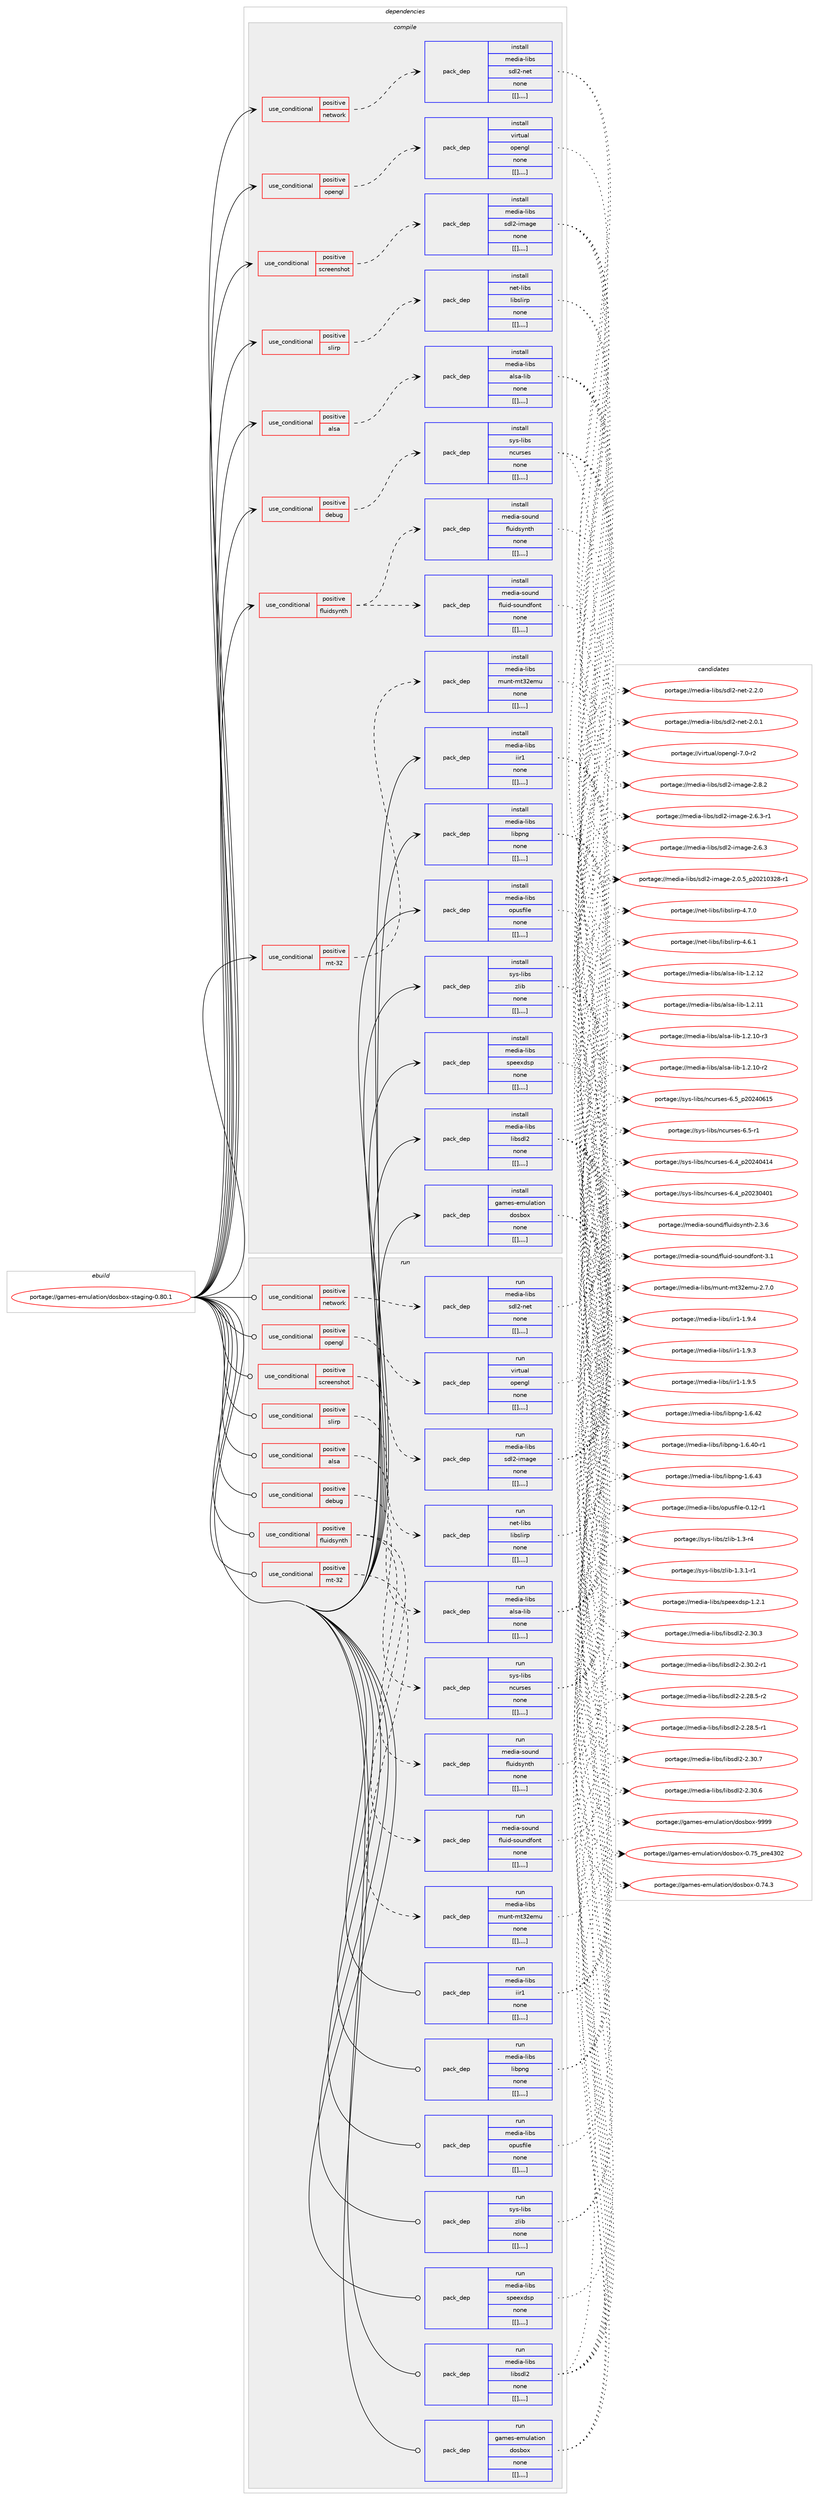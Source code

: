 digraph prolog {

# *************
# Graph options
# *************

newrank=true;
concentrate=true;
compound=true;
graph [rankdir=LR,fontname=Helvetica,fontsize=10,ranksep=1.5];#, ranksep=2.5, nodesep=0.2];
edge  [arrowhead=vee];
node  [fontname=Helvetica,fontsize=10];

# **********
# The ebuild
# **********

subgraph cluster_leftcol {
color=gray;
label=<<i>ebuild</i>>;
id [label="portage://games-emulation/dosbox-staging-0.80.1", color=red, width=4, href="../games-emulation/dosbox-staging-0.80.1.svg"];
}

# ****************
# The dependencies
# ****************

subgraph cluster_midcol {
color=gray;
label=<<i>dependencies</i>>;
subgraph cluster_compile {
fillcolor="#eeeeee";
style=filled;
label=<<i>compile</i>>;
subgraph cond65012 {
dependency230641 [label=<<TABLE BORDER="0" CELLBORDER="1" CELLSPACING="0" CELLPADDING="4"><TR><TD ROWSPAN="3" CELLPADDING="10">use_conditional</TD></TR><TR><TD>positive</TD></TR><TR><TD>alsa</TD></TR></TABLE>>, shape=none, color=red];
subgraph pack164147 {
dependency230642 [label=<<TABLE BORDER="0" CELLBORDER="1" CELLSPACING="0" CELLPADDING="4" WIDTH="220"><TR><TD ROWSPAN="6" CELLPADDING="30">pack_dep</TD></TR><TR><TD WIDTH="110">install</TD></TR><TR><TD>media-libs</TD></TR><TR><TD>alsa-lib</TD></TR><TR><TD>none</TD></TR><TR><TD>[[],,,,]</TD></TR></TABLE>>, shape=none, color=blue];
}
dependency230641:e -> dependency230642:w [weight=20,style="dashed",arrowhead="vee"];
}
id:e -> dependency230641:w [weight=20,style="solid",arrowhead="vee"];
subgraph cond65013 {
dependency230643 [label=<<TABLE BORDER="0" CELLBORDER="1" CELLSPACING="0" CELLPADDING="4"><TR><TD ROWSPAN="3" CELLPADDING="10">use_conditional</TD></TR><TR><TD>positive</TD></TR><TR><TD>debug</TD></TR></TABLE>>, shape=none, color=red];
subgraph pack164148 {
dependency230644 [label=<<TABLE BORDER="0" CELLBORDER="1" CELLSPACING="0" CELLPADDING="4" WIDTH="220"><TR><TD ROWSPAN="6" CELLPADDING="30">pack_dep</TD></TR><TR><TD WIDTH="110">install</TD></TR><TR><TD>sys-libs</TD></TR><TR><TD>ncurses</TD></TR><TR><TD>none</TD></TR><TR><TD>[[],,,,]</TD></TR></TABLE>>, shape=none, color=blue];
}
dependency230643:e -> dependency230644:w [weight=20,style="dashed",arrowhead="vee"];
}
id:e -> dependency230643:w [weight=20,style="solid",arrowhead="vee"];
subgraph cond65014 {
dependency230645 [label=<<TABLE BORDER="0" CELLBORDER="1" CELLSPACING="0" CELLPADDING="4"><TR><TD ROWSPAN="3" CELLPADDING="10">use_conditional</TD></TR><TR><TD>positive</TD></TR><TR><TD>fluidsynth</TD></TR></TABLE>>, shape=none, color=red];
subgraph pack164149 {
dependency230646 [label=<<TABLE BORDER="0" CELLBORDER="1" CELLSPACING="0" CELLPADDING="4" WIDTH="220"><TR><TD ROWSPAN="6" CELLPADDING="30">pack_dep</TD></TR><TR><TD WIDTH="110">install</TD></TR><TR><TD>media-sound</TD></TR><TR><TD>fluid-soundfont</TD></TR><TR><TD>none</TD></TR><TR><TD>[[],,,,]</TD></TR></TABLE>>, shape=none, color=blue];
}
dependency230645:e -> dependency230646:w [weight=20,style="dashed",arrowhead="vee"];
subgraph pack164150 {
dependency230647 [label=<<TABLE BORDER="0" CELLBORDER="1" CELLSPACING="0" CELLPADDING="4" WIDTH="220"><TR><TD ROWSPAN="6" CELLPADDING="30">pack_dep</TD></TR><TR><TD WIDTH="110">install</TD></TR><TR><TD>media-sound</TD></TR><TR><TD>fluidsynth</TD></TR><TR><TD>none</TD></TR><TR><TD>[[],,,,]</TD></TR></TABLE>>, shape=none, color=blue];
}
dependency230645:e -> dependency230647:w [weight=20,style="dashed",arrowhead="vee"];
}
id:e -> dependency230645:w [weight=20,style="solid",arrowhead="vee"];
subgraph cond65015 {
dependency230648 [label=<<TABLE BORDER="0" CELLBORDER="1" CELLSPACING="0" CELLPADDING="4"><TR><TD ROWSPAN="3" CELLPADDING="10">use_conditional</TD></TR><TR><TD>positive</TD></TR><TR><TD>mt-32</TD></TR></TABLE>>, shape=none, color=red];
subgraph pack164151 {
dependency230649 [label=<<TABLE BORDER="0" CELLBORDER="1" CELLSPACING="0" CELLPADDING="4" WIDTH="220"><TR><TD ROWSPAN="6" CELLPADDING="30">pack_dep</TD></TR><TR><TD WIDTH="110">install</TD></TR><TR><TD>media-libs</TD></TR><TR><TD>munt-mt32emu</TD></TR><TR><TD>none</TD></TR><TR><TD>[[],,,,]</TD></TR></TABLE>>, shape=none, color=blue];
}
dependency230648:e -> dependency230649:w [weight=20,style="dashed",arrowhead="vee"];
}
id:e -> dependency230648:w [weight=20,style="solid",arrowhead="vee"];
subgraph cond65016 {
dependency230650 [label=<<TABLE BORDER="0" CELLBORDER="1" CELLSPACING="0" CELLPADDING="4"><TR><TD ROWSPAN="3" CELLPADDING="10">use_conditional</TD></TR><TR><TD>positive</TD></TR><TR><TD>network</TD></TR></TABLE>>, shape=none, color=red];
subgraph pack164152 {
dependency230651 [label=<<TABLE BORDER="0" CELLBORDER="1" CELLSPACING="0" CELLPADDING="4" WIDTH="220"><TR><TD ROWSPAN="6" CELLPADDING="30">pack_dep</TD></TR><TR><TD WIDTH="110">install</TD></TR><TR><TD>media-libs</TD></TR><TR><TD>sdl2-net</TD></TR><TR><TD>none</TD></TR><TR><TD>[[],,,,]</TD></TR></TABLE>>, shape=none, color=blue];
}
dependency230650:e -> dependency230651:w [weight=20,style="dashed",arrowhead="vee"];
}
id:e -> dependency230650:w [weight=20,style="solid",arrowhead="vee"];
subgraph cond65017 {
dependency230652 [label=<<TABLE BORDER="0" CELLBORDER="1" CELLSPACING="0" CELLPADDING="4"><TR><TD ROWSPAN="3" CELLPADDING="10">use_conditional</TD></TR><TR><TD>positive</TD></TR><TR><TD>opengl</TD></TR></TABLE>>, shape=none, color=red];
subgraph pack164153 {
dependency230653 [label=<<TABLE BORDER="0" CELLBORDER="1" CELLSPACING="0" CELLPADDING="4" WIDTH="220"><TR><TD ROWSPAN="6" CELLPADDING="30">pack_dep</TD></TR><TR><TD WIDTH="110">install</TD></TR><TR><TD>virtual</TD></TR><TR><TD>opengl</TD></TR><TR><TD>none</TD></TR><TR><TD>[[],,,,]</TD></TR></TABLE>>, shape=none, color=blue];
}
dependency230652:e -> dependency230653:w [weight=20,style="dashed",arrowhead="vee"];
}
id:e -> dependency230652:w [weight=20,style="solid",arrowhead="vee"];
subgraph cond65018 {
dependency230654 [label=<<TABLE BORDER="0" CELLBORDER="1" CELLSPACING="0" CELLPADDING="4"><TR><TD ROWSPAN="3" CELLPADDING="10">use_conditional</TD></TR><TR><TD>positive</TD></TR><TR><TD>screenshot</TD></TR></TABLE>>, shape=none, color=red];
subgraph pack164154 {
dependency230655 [label=<<TABLE BORDER="0" CELLBORDER="1" CELLSPACING="0" CELLPADDING="4" WIDTH="220"><TR><TD ROWSPAN="6" CELLPADDING="30">pack_dep</TD></TR><TR><TD WIDTH="110">install</TD></TR><TR><TD>media-libs</TD></TR><TR><TD>sdl2-image</TD></TR><TR><TD>none</TD></TR><TR><TD>[[],,,,]</TD></TR></TABLE>>, shape=none, color=blue];
}
dependency230654:e -> dependency230655:w [weight=20,style="dashed",arrowhead="vee"];
}
id:e -> dependency230654:w [weight=20,style="solid",arrowhead="vee"];
subgraph cond65019 {
dependency230656 [label=<<TABLE BORDER="0" CELLBORDER="1" CELLSPACING="0" CELLPADDING="4"><TR><TD ROWSPAN="3" CELLPADDING="10">use_conditional</TD></TR><TR><TD>positive</TD></TR><TR><TD>slirp</TD></TR></TABLE>>, shape=none, color=red];
subgraph pack164155 {
dependency230657 [label=<<TABLE BORDER="0" CELLBORDER="1" CELLSPACING="0" CELLPADDING="4" WIDTH="220"><TR><TD ROWSPAN="6" CELLPADDING="30">pack_dep</TD></TR><TR><TD WIDTH="110">install</TD></TR><TR><TD>net-libs</TD></TR><TR><TD>libslirp</TD></TR><TR><TD>none</TD></TR><TR><TD>[[],,,,]</TD></TR></TABLE>>, shape=none, color=blue];
}
dependency230656:e -> dependency230657:w [weight=20,style="dashed",arrowhead="vee"];
}
id:e -> dependency230656:w [weight=20,style="solid",arrowhead="vee"];
subgraph pack164156 {
dependency230658 [label=<<TABLE BORDER="0" CELLBORDER="1" CELLSPACING="0" CELLPADDING="4" WIDTH="220"><TR><TD ROWSPAN="6" CELLPADDING="30">pack_dep</TD></TR><TR><TD WIDTH="110">install</TD></TR><TR><TD>media-libs</TD></TR><TR><TD>iir1</TD></TR><TR><TD>none</TD></TR><TR><TD>[[],,,,]</TD></TR></TABLE>>, shape=none, color=blue];
}
id:e -> dependency230658:w [weight=20,style="solid",arrowhead="vee"];
subgraph pack164157 {
dependency230659 [label=<<TABLE BORDER="0" CELLBORDER="1" CELLSPACING="0" CELLPADDING="4" WIDTH="220"><TR><TD ROWSPAN="6" CELLPADDING="30">pack_dep</TD></TR><TR><TD WIDTH="110">install</TD></TR><TR><TD>media-libs</TD></TR><TR><TD>libpng</TD></TR><TR><TD>none</TD></TR><TR><TD>[[],,,,]</TD></TR></TABLE>>, shape=none, color=blue];
}
id:e -> dependency230659:w [weight=20,style="solid",arrowhead="vee"];
subgraph pack164158 {
dependency230660 [label=<<TABLE BORDER="0" CELLBORDER="1" CELLSPACING="0" CELLPADDING="4" WIDTH="220"><TR><TD ROWSPAN="6" CELLPADDING="30">pack_dep</TD></TR><TR><TD WIDTH="110">install</TD></TR><TR><TD>media-libs</TD></TR><TR><TD>libsdl2</TD></TR><TR><TD>none</TD></TR><TR><TD>[[],,,,]</TD></TR></TABLE>>, shape=none, color=blue];
}
id:e -> dependency230660:w [weight=20,style="solid",arrowhead="vee"];
subgraph pack164159 {
dependency230661 [label=<<TABLE BORDER="0" CELLBORDER="1" CELLSPACING="0" CELLPADDING="4" WIDTH="220"><TR><TD ROWSPAN="6" CELLPADDING="30">pack_dep</TD></TR><TR><TD WIDTH="110">install</TD></TR><TR><TD>media-libs</TD></TR><TR><TD>opusfile</TD></TR><TR><TD>none</TD></TR><TR><TD>[[],,,,]</TD></TR></TABLE>>, shape=none, color=blue];
}
id:e -> dependency230661:w [weight=20,style="solid",arrowhead="vee"];
subgraph pack164160 {
dependency230662 [label=<<TABLE BORDER="0" CELLBORDER="1" CELLSPACING="0" CELLPADDING="4" WIDTH="220"><TR><TD ROWSPAN="6" CELLPADDING="30">pack_dep</TD></TR><TR><TD WIDTH="110">install</TD></TR><TR><TD>media-libs</TD></TR><TR><TD>speexdsp</TD></TR><TR><TD>none</TD></TR><TR><TD>[[],,,,]</TD></TR></TABLE>>, shape=none, color=blue];
}
id:e -> dependency230662:w [weight=20,style="solid",arrowhead="vee"];
subgraph pack164161 {
dependency230663 [label=<<TABLE BORDER="0" CELLBORDER="1" CELLSPACING="0" CELLPADDING="4" WIDTH="220"><TR><TD ROWSPAN="6" CELLPADDING="30">pack_dep</TD></TR><TR><TD WIDTH="110">install</TD></TR><TR><TD>sys-libs</TD></TR><TR><TD>zlib</TD></TR><TR><TD>none</TD></TR><TR><TD>[[],,,,]</TD></TR></TABLE>>, shape=none, color=blue];
}
id:e -> dependency230663:w [weight=20,style="solid",arrowhead="vee"];
subgraph pack164162 {
dependency230664 [label=<<TABLE BORDER="0" CELLBORDER="1" CELLSPACING="0" CELLPADDING="4" WIDTH="220"><TR><TD ROWSPAN="6" CELLPADDING="30">pack_dep</TD></TR><TR><TD WIDTH="110">install</TD></TR><TR><TD>games-emulation</TD></TR><TR><TD>dosbox</TD></TR><TR><TD>none</TD></TR><TR><TD>[[],,,,]</TD></TR></TABLE>>, shape=none, color=blue];
}
id:e -> dependency230664:w [weight=20,style="solid",arrowhead="vee"];
}
subgraph cluster_compileandrun {
fillcolor="#eeeeee";
style=filled;
label=<<i>compile and run</i>>;
}
subgraph cluster_run {
fillcolor="#eeeeee";
style=filled;
label=<<i>run</i>>;
subgraph cond65020 {
dependency230665 [label=<<TABLE BORDER="0" CELLBORDER="1" CELLSPACING="0" CELLPADDING="4"><TR><TD ROWSPAN="3" CELLPADDING="10">use_conditional</TD></TR><TR><TD>positive</TD></TR><TR><TD>alsa</TD></TR></TABLE>>, shape=none, color=red];
subgraph pack164163 {
dependency230666 [label=<<TABLE BORDER="0" CELLBORDER="1" CELLSPACING="0" CELLPADDING="4" WIDTH="220"><TR><TD ROWSPAN="6" CELLPADDING="30">pack_dep</TD></TR><TR><TD WIDTH="110">run</TD></TR><TR><TD>media-libs</TD></TR><TR><TD>alsa-lib</TD></TR><TR><TD>none</TD></TR><TR><TD>[[],,,,]</TD></TR></TABLE>>, shape=none, color=blue];
}
dependency230665:e -> dependency230666:w [weight=20,style="dashed",arrowhead="vee"];
}
id:e -> dependency230665:w [weight=20,style="solid",arrowhead="odot"];
subgraph cond65021 {
dependency230667 [label=<<TABLE BORDER="0" CELLBORDER="1" CELLSPACING="0" CELLPADDING="4"><TR><TD ROWSPAN="3" CELLPADDING="10">use_conditional</TD></TR><TR><TD>positive</TD></TR><TR><TD>debug</TD></TR></TABLE>>, shape=none, color=red];
subgraph pack164164 {
dependency230668 [label=<<TABLE BORDER="0" CELLBORDER="1" CELLSPACING="0" CELLPADDING="4" WIDTH="220"><TR><TD ROWSPAN="6" CELLPADDING="30">pack_dep</TD></TR><TR><TD WIDTH="110">run</TD></TR><TR><TD>sys-libs</TD></TR><TR><TD>ncurses</TD></TR><TR><TD>none</TD></TR><TR><TD>[[],,,,]</TD></TR></TABLE>>, shape=none, color=blue];
}
dependency230667:e -> dependency230668:w [weight=20,style="dashed",arrowhead="vee"];
}
id:e -> dependency230667:w [weight=20,style="solid",arrowhead="odot"];
subgraph cond65022 {
dependency230669 [label=<<TABLE BORDER="0" CELLBORDER="1" CELLSPACING="0" CELLPADDING="4"><TR><TD ROWSPAN="3" CELLPADDING="10">use_conditional</TD></TR><TR><TD>positive</TD></TR><TR><TD>fluidsynth</TD></TR></TABLE>>, shape=none, color=red];
subgraph pack164165 {
dependency230670 [label=<<TABLE BORDER="0" CELLBORDER="1" CELLSPACING="0" CELLPADDING="4" WIDTH="220"><TR><TD ROWSPAN="6" CELLPADDING="30">pack_dep</TD></TR><TR><TD WIDTH="110">run</TD></TR><TR><TD>media-sound</TD></TR><TR><TD>fluid-soundfont</TD></TR><TR><TD>none</TD></TR><TR><TD>[[],,,,]</TD></TR></TABLE>>, shape=none, color=blue];
}
dependency230669:e -> dependency230670:w [weight=20,style="dashed",arrowhead="vee"];
subgraph pack164166 {
dependency230671 [label=<<TABLE BORDER="0" CELLBORDER="1" CELLSPACING="0" CELLPADDING="4" WIDTH="220"><TR><TD ROWSPAN="6" CELLPADDING="30">pack_dep</TD></TR><TR><TD WIDTH="110">run</TD></TR><TR><TD>media-sound</TD></TR><TR><TD>fluidsynth</TD></TR><TR><TD>none</TD></TR><TR><TD>[[],,,,]</TD></TR></TABLE>>, shape=none, color=blue];
}
dependency230669:e -> dependency230671:w [weight=20,style="dashed",arrowhead="vee"];
}
id:e -> dependency230669:w [weight=20,style="solid",arrowhead="odot"];
subgraph cond65023 {
dependency230672 [label=<<TABLE BORDER="0" CELLBORDER="1" CELLSPACING="0" CELLPADDING="4"><TR><TD ROWSPAN="3" CELLPADDING="10">use_conditional</TD></TR><TR><TD>positive</TD></TR><TR><TD>mt-32</TD></TR></TABLE>>, shape=none, color=red];
subgraph pack164167 {
dependency230673 [label=<<TABLE BORDER="0" CELLBORDER="1" CELLSPACING="0" CELLPADDING="4" WIDTH="220"><TR><TD ROWSPAN="6" CELLPADDING="30">pack_dep</TD></TR><TR><TD WIDTH="110">run</TD></TR><TR><TD>media-libs</TD></TR><TR><TD>munt-mt32emu</TD></TR><TR><TD>none</TD></TR><TR><TD>[[],,,,]</TD></TR></TABLE>>, shape=none, color=blue];
}
dependency230672:e -> dependency230673:w [weight=20,style="dashed",arrowhead="vee"];
}
id:e -> dependency230672:w [weight=20,style="solid",arrowhead="odot"];
subgraph cond65024 {
dependency230674 [label=<<TABLE BORDER="0" CELLBORDER="1" CELLSPACING="0" CELLPADDING="4"><TR><TD ROWSPAN="3" CELLPADDING="10">use_conditional</TD></TR><TR><TD>positive</TD></TR><TR><TD>network</TD></TR></TABLE>>, shape=none, color=red];
subgraph pack164168 {
dependency230675 [label=<<TABLE BORDER="0" CELLBORDER="1" CELLSPACING="0" CELLPADDING="4" WIDTH="220"><TR><TD ROWSPAN="6" CELLPADDING="30">pack_dep</TD></TR><TR><TD WIDTH="110">run</TD></TR><TR><TD>media-libs</TD></TR><TR><TD>sdl2-net</TD></TR><TR><TD>none</TD></TR><TR><TD>[[],,,,]</TD></TR></TABLE>>, shape=none, color=blue];
}
dependency230674:e -> dependency230675:w [weight=20,style="dashed",arrowhead="vee"];
}
id:e -> dependency230674:w [weight=20,style="solid",arrowhead="odot"];
subgraph cond65025 {
dependency230676 [label=<<TABLE BORDER="0" CELLBORDER="1" CELLSPACING="0" CELLPADDING="4"><TR><TD ROWSPAN="3" CELLPADDING="10">use_conditional</TD></TR><TR><TD>positive</TD></TR><TR><TD>opengl</TD></TR></TABLE>>, shape=none, color=red];
subgraph pack164169 {
dependency230677 [label=<<TABLE BORDER="0" CELLBORDER="1" CELLSPACING="0" CELLPADDING="4" WIDTH="220"><TR><TD ROWSPAN="6" CELLPADDING="30">pack_dep</TD></TR><TR><TD WIDTH="110">run</TD></TR><TR><TD>virtual</TD></TR><TR><TD>opengl</TD></TR><TR><TD>none</TD></TR><TR><TD>[[],,,,]</TD></TR></TABLE>>, shape=none, color=blue];
}
dependency230676:e -> dependency230677:w [weight=20,style="dashed",arrowhead="vee"];
}
id:e -> dependency230676:w [weight=20,style="solid",arrowhead="odot"];
subgraph cond65026 {
dependency230678 [label=<<TABLE BORDER="0" CELLBORDER="1" CELLSPACING="0" CELLPADDING="4"><TR><TD ROWSPAN="3" CELLPADDING="10">use_conditional</TD></TR><TR><TD>positive</TD></TR><TR><TD>screenshot</TD></TR></TABLE>>, shape=none, color=red];
subgraph pack164170 {
dependency230679 [label=<<TABLE BORDER="0" CELLBORDER="1" CELLSPACING="0" CELLPADDING="4" WIDTH="220"><TR><TD ROWSPAN="6" CELLPADDING="30">pack_dep</TD></TR><TR><TD WIDTH="110">run</TD></TR><TR><TD>media-libs</TD></TR><TR><TD>sdl2-image</TD></TR><TR><TD>none</TD></TR><TR><TD>[[],,,,]</TD></TR></TABLE>>, shape=none, color=blue];
}
dependency230678:e -> dependency230679:w [weight=20,style="dashed",arrowhead="vee"];
}
id:e -> dependency230678:w [weight=20,style="solid",arrowhead="odot"];
subgraph cond65027 {
dependency230680 [label=<<TABLE BORDER="0" CELLBORDER="1" CELLSPACING="0" CELLPADDING="4"><TR><TD ROWSPAN="3" CELLPADDING="10">use_conditional</TD></TR><TR><TD>positive</TD></TR><TR><TD>slirp</TD></TR></TABLE>>, shape=none, color=red];
subgraph pack164171 {
dependency230681 [label=<<TABLE BORDER="0" CELLBORDER="1" CELLSPACING="0" CELLPADDING="4" WIDTH="220"><TR><TD ROWSPAN="6" CELLPADDING="30">pack_dep</TD></TR><TR><TD WIDTH="110">run</TD></TR><TR><TD>net-libs</TD></TR><TR><TD>libslirp</TD></TR><TR><TD>none</TD></TR><TR><TD>[[],,,,]</TD></TR></TABLE>>, shape=none, color=blue];
}
dependency230680:e -> dependency230681:w [weight=20,style="dashed",arrowhead="vee"];
}
id:e -> dependency230680:w [weight=20,style="solid",arrowhead="odot"];
subgraph pack164172 {
dependency230682 [label=<<TABLE BORDER="0" CELLBORDER="1" CELLSPACING="0" CELLPADDING="4" WIDTH="220"><TR><TD ROWSPAN="6" CELLPADDING="30">pack_dep</TD></TR><TR><TD WIDTH="110">run</TD></TR><TR><TD>media-libs</TD></TR><TR><TD>iir1</TD></TR><TR><TD>none</TD></TR><TR><TD>[[],,,,]</TD></TR></TABLE>>, shape=none, color=blue];
}
id:e -> dependency230682:w [weight=20,style="solid",arrowhead="odot"];
subgraph pack164173 {
dependency230683 [label=<<TABLE BORDER="0" CELLBORDER="1" CELLSPACING="0" CELLPADDING="4" WIDTH="220"><TR><TD ROWSPAN="6" CELLPADDING="30">pack_dep</TD></TR><TR><TD WIDTH="110">run</TD></TR><TR><TD>media-libs</TD></TR><TR><TD>libpng</TD></TR><TR><TD>none</TD></TR><TR><TD>[[],,,,]</TD></TR></TABLE>>, shape=none, color=blue];
}
id:e -> dependency230683:w [weight=20,style="solid",arrowhead="odot"];
subgraph pack164174 {
dependency230684 [label=<<TABLE BORDER="0" CELLBORDER="1" CELLSPACING="0" CELLPADDING="4" WIDTH="220"><TR><TD ROWSPAN="6" CELLPADDING="30">pack_dep</TD></TR><TR><TD WIDTH="110">run</TD></TR><TR><TD>media-libs</TD></TR><TR><TD>libsdl2</TD></TR><TR><TD>none</TD></TR><TR><TD>[[],,,,]</TD></TR></TABLE>>, shape=none, color=blue];
}
id:e -> dependency230684:w [weight=20,style="solid",arrowhead="odot"];
subgraph pack164175 {
dependency230685 [label=<<TABLE BORDER="0" CELLBORDER="1" CELLSPACING="0" CELLPADDING="4" WIDTH="220"><TR><TD ROWSPAN="6" CELLPADDING="30">pack_dep</TD></TR><TR><TD WIDTH="110">run</TD></TR><TR><TD>media-libs</TD></TR><TR><TD>opusfile</TD></TR><TR><TD>none</TD></TR><TR><TD>[[],,,,]</TD></TR></TABLE>>, shape=none, color=blue];
}
id:e -> dependency230685:w [weight=20,style="solid",arrowhead="odot"];
subgraph pack164176 {
dependency230686 [label=<<TABLE BORDER="0" CELLBORDER="1" CELLSPACING="0" CELLPADDING="4" WIDTH="220"><TR><TD ROWSPAN="6" CELLPADDING="30">pack_dep</TD></TR><TR><TD WIDTH="110">run</TD></TR><TR><TD>media-libs</TD></TR><TR><TD>speexdsp</TD></TR><TR><TD>none</TD></TR><TR><TD>[[],,,,]</TD></TR></TABLE>>, shape=none, color=blue];
}
id:e -> dependency230686:w [weight=20,style="solid",arrowhead="odot"];
subgraph pack164177 {
dependency230687 [label=<<TABLE BORDER="0" CELLBORDER="1" CELLSPACING="0" CELLPADDING="4" WIDTH="220"><TR><TD ROWSPAN="6" CELLPADDING="30">pack_dep</TD></TR><TR><TD WIDTH="110">run</TD></TR><TR><TD>sys-libs</TD></TR><TR><TD>zlib</TD></TR><TR><TD>none</TD></TR><TR><TD>[[],,,,]</TD></TR></TABLE>>, shape=none, color=blue];
}
id:e -> dependency230687:w [weight=20,style="solid",arrowhead="odot"];
subgraph pack164178 {
dependency230688 [label=<<TABLE BORDER="0" CELLBORDER="1" CELLSPACING="0" CELLPADDING="4" WIDTH="220"><TR><TD ROWSPAN="6" CELLPADDING="30">pack_dep</TD></TR><TR><TD WIDTH="110">run</TD></TR><TR><TD>games-emulation</TD></TR><TR><TD>dosbox</TD></TR><TR><TD>none</TD></TR><TR><TD>[[],,,,]</TD></TR></TABLE>>, shape=none, color=blue];
}
id:e -> dependency230688:w [weight=20,style="solid",arrowhead="odot"];
}
}

# **************
# The candidates
# **************

subgraph cluster_choices {
rank=same;
color=gray;
label=<<i>candidates</i>>;

subgraph choice164147 {
color=black;
nodesep=1;
choice109101100105974510810598115479710811597451081059845494650464950 [label="portage://media-libs/alsa-lib-1.2.12", color=red, width=4,href="../media-libs/alsa-lib-1.2.12.svg"];
choice109101100105974510810598115479710811597451081059845494650464949 [label="portage://media-libs/alsa-lib-1.2.11", color=red, width=4,href="../media-libs/alsa-lib-1.2.11.svg"];
choice1091011001059745108105981154797108115974510810598454946504649484511451 [label="portage://media-libs/alsa-lib-1.2.10-r3", color=red, width=4,href="../media-libs/alsa-lib-1.2.10-r3.svg"];
choice1091011001059745108105981154797108115974510810598454946504649484511450 [label="portage://media-libs/alsa-lib-1.2.10-r2", color=red, width=4,href="../media-libs/alsa-lib-1.2.10-r2.svg"];
dependency230642:e -> choice109101100105974510810598115479710811597451081059845494650464950:w [style=dotted,weight="100"];
dependency230642:e -> choice109101100105974510810598115479710811597451081059845494650464949:w [style=dotted,weight="100"];
dependency230642:e -> choice1091011001059745108105981154797108115974510810598454946504649484511451:w [style=dotted,weight="100"];
dependency230642:e -> choice1091011001059745108105981154797108115974510810598454946504649484511450:w [style=dotted,weight="100"];
}
subgraph choice164148 {
color=black;
nodesep=1;
choice1151211154510810598115471109911711411510111545544653951125048505248544953 [label="portage://sys-libs/ncurses-6.5_p20240615", color=red, width=4,href="../sys-libs/ncurses-6.5_p20240615.svg"];
choice11512111545108105981154711099117114115101115455446534511449 [label="portage://sys-libs/ncurses-6.5-r1", color=red, width=4,href="../sys-libs/ncurses-6.5-r1.svg"];
choice1151211154510810598115471109911711411510111545544652951125048505248524952 [label="portage://sys-libs/ncurses-6.4_p20240414", color=red, width=4,href="../sys-libs/ncurses-6.4_p20240414.svg"];
choice1151211154510810598115471109911711411510111545544652951125048505148524849 [label="portage://sys-libs/ncurses-6.4_p20230401", color=red, width=4,href="../sys-libs/ncurses-6.4_p20230401.svg"];
dependency230644:e -> choice1151211154510810598115471109911711411510111545544653951125048505248544953:w [style=dotted,weight="100"];
dependency230644:e -> choice11512111545108105981154711099117114115101115455446534511449:w [style=dotted,weight="100"];
dependency230644:e -> choice1151211154510810598115471109911711411510111545544652951125048505248524952:w [style=dotted,weight="100"];
dependency230644:e -> choice1151211154510810598115471109911711411510111545544652951125048505148524849:w [style=dotted,weight="100"];
}
subgraph choice164149 {
color=black;
nodesep=1;
choice1091011001059745115111117110100471021081171051004511511111711010010211111011645514649 [label="portage://media-sound/fluid-soundfont-3.1", color=red, width=4,href="../media-sound/fluid-soundfont-3.1.svg"];
dependency230646:e -> choice1091011001059745115111117110100471021081171051004511511111711010010211111011645514649:w [style=dotted,weight="100"];
}
subgraph choice164150 {
color=black;
nodesep=1;
choice109101100105974511511111711010047102108117105100115121110116104455046514654 [label="portage://media-sound/fluidsynth-2.3.6", color=red, width=4,href="../media-sound/fluidsynth-2.3.6.svg"];
dependency230647:e -> choice109101100105974511511111711010047102108117105100115121110116104455046514654:w [style=dotted,weight="100"];
}
subgraph choice164151 {
color=black;
nodesep=1;
choice10910110010597451081059811547109117110116451091165150101109117455046554648 [label="portage://media-libs/munt-mt32emu-2.7.0", color=red, width=4,href="../media-libs/munt-mt32emu-2.7.0.svg"];
dependency230649:e -> choice10910110010597451081059811547109117110116451091165150101109117455046554648:w [style=dotted,weight="100"];
}
subgraph choice164152 {
color=black;
nodesep=1;
choice109101100105974510810598115471151001085045110101116455046504648 [label="portage://media-libs/sdl2-net-2.2.0", color=red, width=4,href="../media-libs/sdl2-net-2.2.0.svg"];
choice109101100105974510810598115471151001085045110101116455046484649 [label="portage://media-libs/sdl2-net-2.0.1", color=red, width=4,href="../media-libs/sdl2-net-2.0.1.svg"];
dependency230651:e -> choice109101100105974510810598115471151001085045110101116455046504648:w [style=dotted,weight="100"];
dependency230651:e -> choice109101100105974510810598115471151001085045110101116455046484649:w [style=dotted,weight="100"];
}
subgraph choice164153 {
color=black;
nodesep=1;
choice1181051141161179710847111112101110103108455546484511450 [label="portage://virtual/opengl-7.0-r2", color=red, width=4,href="../virtual/opengl-7.0-r2.svg"];
dependency230653:e -> choice1181051141161179710847111112101110103108455546484511450:w [style=dotted,weight="100"];
}
subgraph choice164154 {
color=black;
nodesep=1;
choice10910110010597451081059811547115100108504510510997103101455046564650 [label="portage://media-libs/sdl2-image-2.8.2", color=red, width=4,href="../media-libs/sdl2-image-2.8.2.svg"];
choice109101100105974510810598115471151001085045105109971031014550465446514511449 [label="portage://media-libs/sdl2-image-2.6.3-r1", color=red, width=4,href="../media-libs/sdl2-image-2.6.3-r1.svg"];
choice10910110010597451081059811547115100108504510510997103101455046544651 [label="portage://media-libs/sdl2-image-2.6.3", color=red, width=4,href="../media-libs/sdl2-image-2.6.3.svg"];
choice109101100105974510810598115471151001085045105109971031014550464846539511250485049485150564511449 [label="portage://media-libs/sdl2-image-2.0.5_p20210328-r1", color=red, width=4,href="../media-libs/sdl2-image-2.0.5_p20210328-r1.svg"];
dependency230655:e -> choice10910110010597451081059811547115100108504510510997103101455046564650:w [style=dotted,weight="100"];
dependency230655:e -> choice109101100105974510810598115471151001085045105109971031014550465446514511449:w [style=dotted,weight="100"];
dependency230655:e -> choice10910110010597451081059811547115100108504510510997103101455046544651:w [style=dotted,weight="100"];
dependency230655:e -> choice109101100105974510810598115471151001085045105109971031014550464846539511250485049485150564511449:w [style=dotted,weight="100"];
}
subgraph choice164155 {
color=black;
nodesep=1;
choice11010111645108105981154710810598115108105114112455246554648 [label="portage://net-libs/libslirp-4.7.0", color=red, width=4,href="../net-libs/libslirp-4.7.0.svg"];
choice11010111645108105981154710810598115108105114112455246544649 [label="portage://net-libs/libslirp-4.6.1", color=red, width=4,href="../net-libs/libslirp-4.6.1.svg"];
dependency230657:e -> choice11010111645108105981154710810598115108105114112455246554648:w [style=dotted,weight="100"];
dependency230657:e -> choice11010111645108105981154710810598115108105114112455246544649:w [style=dotted,weight="100"];
}
subgraph choice164156 {
color=black;
nodesep=1;
choice1091011001059745108105981154710510511449454946574653 [label="portage://media-libs/iir1-1.9.5", color=red, width=4,href="../media-libs/iir1-1.9.5.svg"];
choice1091011001059745108105981154710510511449454946574652 [label="portage://media-libs/iir1-1.9.4", color=red, width=4,href="../media-libs/iir1-1.9.4.svg"];
choice1091011001059745108105981154710510511449454946574651 [label="portage://media-libs/iir1-1.9.3", color=red, width=4,href="../media-libs/iir1-1.9.3.svg"];
dependency230658:e -> choice1091011001059745108105981154710510511449454946574653:w [style=dotted,weight="100"];
dependency230658:e -> choice1091011001059745108105981154710510511449454946574652:w [style=dotted,weight="100"];
dependency230658:e -> choice1091011001059745108105981154710510511449454946574651:w [style=dotted,weight="100"];
}
subgraph choice164157 {
color=black;
nodesep=1;
choice109101100105974510810598115471081059811211010345494654465251 [label="portage://media-libs/libpng-1.6.43", color=red, width=4,href="../media-libs/libpng-1.6.43.svg"];
choice109101100105974510810598115471081059811211010345494654465250 [label="portage://media-libs/libpng-1.6.42", color=red, width=4,href="../media-libs/libpng-1.6.42.svg"];
choice1091011001059745108105981154710810598112110103454946544652484511449 [label="portage://media-libs/libpng-1.6.40-r1", color=red, width=4,href="../media-libs/libpng-1.6.40-r1.svg"];
dependency230659:e -> choice109101100105974510810598115471081059811211010345494654465251:w [style=dotted,weight="100"];
dependency230659:e -> choice109101100105974510810598115471081059811211010345494654465250:w [style=dotted,weight="100"];
dependency230659:e -> choice1091011001059745108105981154710810598112110103454946544652484511449:w [style=dotted,weight="100"];
}
subgraph choice164158 {
color=black;
nodesep=1;
choice10910110010597451081059811547108105981151001085045504651484655 [label="portage://media-libs/libsdl2-2.30.7", color=red, width=4,href="../media-libs/libsdl2-2.30.7.svg"];
choice10910110010597451081059811547108105981151001085045504651484654 [label="portage://media-libs/libsdl2-2.30.6", color=red, width=4,href="../media-libs/libsdl2-2.30.6.svg"];
choice10910110010597451081059811547108105981151001085045504651484651 [label="portage://media-libs/libsdl2-2.30.3", color=red, width=4,href="../media-libs/libsdl2-2.30.3.svg"];
choice109101100105974510810598115471081059811510010850455046514846504511449 [label="portage://media-libs/libsdl2-2.30.2-r1", color=red, width=4,href="../media-libs/libsdl2-2.30.2-r1.svg"];
choice109101100105974510810598115471081059811510010850455046505646534511450 [label="portage://media-libs/libsdl2-2.28.5-r2", color=red, width=4,href="../media-libs/libsdl2-2.28.5-r2.svg"];
choice109101100105974510810598115471081059811510010850455046505646534511449 [label="portage://media-libs/libsdl2-2.28.5-r1", color=red, width=4,href="../media-libs/libsdl2-2.28.5-r1.svg"];
dependency230660:e -> choice10910110010597451081059811547108105981151001085045504651484655:w [style=dotted,weight="100"];
dependency230660:e -> choice10910110010597451081059811547108105981151001085045504651484654:w [style=dotted,weight="100"];
dependency230660:e -> choice10910110010597451081059811547108105981151001085045504651484651:w [style=dotted,weight="100"];
dependency230660:e -> choice109101100105974510810598115471081059811510010850455046514846504511449:w [style=dotted,weight="100"];
dependency230660:e -> choice109101100105974510810598115471081059811510010850455046505646534511450:w [style=dotted,weight="100"];
dependency230660:e -> choice109101100105974510810598115471081059811510010850455046505646534511449:w [style=dotted,weight="100"];
}
subgraph choice164159 {
color=black;
nodesep=1;
choice1091011001059745108105981154711111211711510210510810145484649504511449 [label="portage://media-libs/opusfile-0.12-r1", color=red, width=4,href="../media-libs/opusfile-0.12-r1.svg"];
dependency230661:e -> choice1091011001059745108105981154711111211711510210510810145484649504511449:w [style=dotted,weight="100"];
}
subgraph choice164160 {
color=black;
nodesep=1;
choice10910110010597451081059811547115112101101120100115112454946504649 [label="portage://media-libs/speexdsp-1.2.1", color=red, width=4,href="../media-libs/speexdsp-1.2.1.svg"];
dependency230662:e -> choice10910110010597451081059811547115112101101120100115112454946504649:w [style=dotted,weight="100"];
}
subgraph choice164161 {
color=black;
nodesep=1;
choice115121115451081059811547122108105984549465146494511449 [label="portage://sys-libs/zlib-1.3.1-r1", color=red, width=4,href="../sys-libs/zlib-1.3.1-r1.svg"];
choice11512111545108105981154712210810598454946514511452 [label="portage://sys-libs/zlib-1.3-r4", color=red, width=4,href="../sys-libs/zlib-1.3-r4.svg"];
dependency230663:e -> choice115121115451081059811547122108105984549465146494511449:w [style=dotted,weight="100"];
dependency230663:e -> choice11512111545108105981154712210810598454946514511452:w [style=dotted,weight="100"];
}
subgraph choice164162 {
color=black;
nodesep=1;
choice10397109101115451011091171089711610511111047100111115981111204557575757 [label="portage://games-emulation/dosbox-9999", color=red, width=4,href="../games-emulation/dosbox-9999.svg"];
choice103971091011154510110911710897116105111110471001111159811112045484655539511211410152514850 [label="portage://games-emulation/dosbox-0.75_pre4302", color=red, width=4,href="../games-emulation/dosbox-0.75_pre4302.svg"];
choice103971091011154510110911710897116105111110471001111159811112045484655524651 [label="portage://games-emulation/dosbox-0.74.3", color=red, width=4,href="../games-emulation/dosbox-0.74.3.svg"];
dependency230664:e -> choice10397109101115451011091171089711610511111047100111115981111204557575757:w [style=dotted,weight="100"];
dependency230664:e -> choice103971091011154510110911710897116105111110471001111159811112045484655539511211410152514850:w [style=dotted,weight="100"];
dependency230664:e -> choice103971091011154510110911710897116105111110471001111159811112045484655524651:w [style=dotted,weight="100"];
}
subgraph choice164163 {
color=black;
nodesep=1;
choice109101100105974510810598115479710811597451081059845494650464950 [label="portage://media-libs/alsa-lib-1.2.12", color=red, width=4,href="../media-libs/alsa-lib-1.2.12.svg"];
choice109101100105974510810598115479710811597451081059845494650464949 [label="portage://media-libs/alsa-lib-1.2.11", color=red, width=4,href="../media-libs/alsa-lib-1.2.11.svg"];
choice1091011001059745108105981154797108115974510810598454946504649484511451 [label="portage://media-libs/alsa-lib-1.2.10-r3", color=red, width=4,href="../media-libs/alsa-lib-1.2.10-r3.svg"];
choice1091011001059745108105981154797108115974510810598454946504649484511450 [label="portage://media-libs/alsa-lib-1.2.10-r2", color=red, width=4,href="../media-libs/alsa-lib-1.2.10-r2.svg"];
dependency230666:e -> choice109101100105974510810598115479710811597451081059845494650464950:w [style=dotted,weight="100"];
dependency230666:e -> choice109101100105974510810598115479710811597451081059845494650464949:w [style=dotted,weight="100"];
dependency230666:e -> choice1091011001059745108105981154797108115974510810598454946504649484511451:w [style=dotted,weight="100"];
dependency230666:e -> choice1091011001059745108105981154797108115974510810598454946504649484511450:w [style=dotted,weight="100"];
}
subgraph choice164164 {
color=black;
nodesep=1;
choice1151211154510810598115471109911711411510111545544653951125048505248544953 [label="portage://sys-libs/ncurses-6.5_p20240615", color=red, width=4,href="../sys-libs/ncurses-6.5_p20240615.svg"];
choice11512111545108105981154711099117114115101115455446534511449 [label="portage://sys-libs/ncurses-6.5-r1", color=red, width=4,href="../sys-libs/ncurses-6.5-r1.svg"];
choice1151211154510810598115471109911711411510111545544652951125048505248524952 [label="portage://sys-libs/ncurses-6.4_p20240414", color=red, width=4,href="../sys-libs/ncurses-6.4_p20240414.svg"];
choice1151211154510810598115471109911711411510111545544652951125048505148524849 [label="portage://sys-libs/ncurses-6.4_p20230401", color=red, width=4,href="../sys-libs/ncurses-6.4_p20230401.svg"];
dependency230668:e -> choice1151211154510810598115471109911711411510111545544653951125048505248544953:w [style=dotted,weight="100"];
dependency230668:e -> choice11512111545108105981154711099117114115101115455446534511449:w [style=dotted,weight="100"];
dependency230668:e -> choice1151211154510810598115471109911711411510111545544652951125048505248524952:w [style=dotted,weight="100"];
dependency230668:e -> choice1151211154510810598115471109911711411510111545544652951125048505148524849:w [style=dotted,weight="100"];
}
subgraph choice164165 {
color=black;
nodesep=1;
choice1091011001059745115111117110100471021081171051004511511111711010010211111011645514649 [label="portage://media-sound/fluid-soundfont-3.1", color=red, width=4,href="../media-sound/fluid-soundfont-3.1.svg"];
dependency230670:e -> choice1091011001059745115111117110100471021081171051004511511111711010010211111011645514649:w [style=dotted,weight="100"];
}
subgraph choice164166 {
color=black;
nodesep=1;
choice109101100105974511511111711010047102108117105100115121110116104455046514654 [label="portage://media-sound/fluidsynth-2.3.6", color=red, width=4,href="../media-sound/fluidsynth-2.3.6.svg"];
dependency230671:e -> choice109101100105974511511111711010047102108117105100115121110116104455046514654:w [style=dotted,weight="100"];
}
subgraph choice164167 {
color=black;
nodesep=1;
choice10910110010597451081059811547109117110116451091165150101109117455046554648 [label="portage://media-libs/munt-mt32emu-2.7.0", color=red, width=4,href="../media-libs/munt-mt32emu-2.7.0.svg"];
dependency230673:e -> choice10910110010597451081059811547109117110116451091165150101109117455046554648:w [style=dotted,weight="100"];
}
subgraph choice164168 {
color=black;
nodesep=1;
choice109101100105974510810598115471151001085045110101116455046504648 [label="portage://media-libs/sdl2-net-2.2.0", color=red, width=4,href="../media-libs/sdl2-net-2.2.0.svg"];
choice109101100105974510810598115471151001085045110101116455046484649 [label="portage://media-libs/sdl2-net-2.0.1", color=red, width=4,href="../media-libs/sdl2-net-2.0.1.svg"];
dependency230675:e -> choice109101100105974510810598115471151001085045110101116455046504648:w [style=dotted,weight="100"];
dependency230675:e -> choice109101100105974510810598115471151001085045110101116455046484649:w [style=dotted,weight="100"];
}
subgraph choice164169 {
color=black;
nodesep=1;
choice1181051141161179710847111112101110103108455546484511450 [label="portage://virtual/opengl-7.0-r2", color=red, width=4,href="../virtual/opengl-7.0-r2.svg"];
dependency230677:e -> choice1181051141161179710847111112101110103108455546484511450:w [style=dotted,weight="100"];
}
subgraph choice164170 {
color=black;
nodesep=1;
choice10910110010597451081059811547115100108504510510997103101455046564650 [label="portage://media-libs/sdl2-image-2.8.2", color=red, width=4,href="../media-libs/sdl2-image-2.8.2.svg"];
choice109101100105974510810598115471151001085045105109971031014550465446514511449 [label="portage://media-libs/sdl2-image-2.6.3-r1", color=red, width=4,href="../media-libs/sdl2-image-2.6.3-r1.svg"];
choice10910110010597451081059811547115100108504510510997103101455046544651 [label="portage://media-libs/sdl2-image-2.6.3", color=red, width=4,href="../media-libs/sdl2-image-2.6.3.svg"];
choice109101100105974510810598115471151001085045105109971031014550464846539511250485049485150564511449 [label="portage://media-libs/sdl2-image-2.0.5_p20210328-r1", color=red, width=4,href="../media-libs/sdl2-image-2.0.5_p20210328-r1.svg"];
dependency230679:e -> choice10910110010597451081059811547115100108504510510997103101455046564650:w [style=dotted,weight="100"];
dependency230679:e -> choice109101100105974510810598115471151001085045105109971031014550465446514511449:w [style=dotted,weight="100"];
dependency230679:e -> choice10910110010597451081059811547115100108504510510997103101455046544651:w [style=dotted,weight="100"];
dependency230679:e -> choice109101100105974510810598115471151001085045105109971031014550464846539511250485049485150564511449:w [style=dotted,weight="100"];
}
subgraph choice164171 {
color=black;
nodesep=1;
choice11010111645108105981154710810598115108105114112455246554648 [label="portage://net-libs/libslirp-4.7.0", color=red, width=4,href="../net-libs/libslirp-4.7.0.svg"];
choice11010111645108105981154710810598115108105114112455246544649 [label="portage://net-libs/libslirp-4.6.1", color=red, width=4,href="../net-libs/libslirp-4.6.1.svg"];
dependency230681:e -> choice11010111645108105981154710810598115108105114112455246554648:w [style=dotted,weight="100"];
dependency230681:e -> choice11010111645108105981154710810598115108105114112455246544649:w [style=dotted,weight="100"];
}
subgraph choice164172 {
color=black;
nodesep=1;
choice1091011001059745108105981154710510511449454946574653 [label="portage://media-libs/iir1-1.9.5", color=red, width=4,href="../media-libs/iir1-1.9.5.svg"];
choice1091011001059745108105981154710510511449454946574652 [label="portage://media-libs/iir1-1.9.4", color=red, width=4,href="../media-libs/iir1-1.9.4.svg"];
choice1091011001059745108105981154710510511449454946574651 [label="portage://media-libs/iir1-1.9.3", color=red, width=4,href="../media-libs/iir1-1.9.3.svg"];
dependency230682:e -> choice1091011001059745108105981154710510511449454946574653:w [style=dotted,weight="100"];
dependency230682:e -> choice1091011001059745108105981154710510511449454946574652:w [style=dotted,weight="100"];
dependency230682:e -> choice1091011001059745108105981154710510511449454946574651:w [style=dotted,weight="100"];
}
subgraph choice164173 {
color=black;
nodesep=1;
choice109101100105974510810598115471081059811211010345494654465251 [label="portage://media-libs/libpng-1.6.43", color=red, width=4,href="../media-libs/libpng-1.6.43.svg"];
choice109101100105974510810598115471081059811211010345494654465250 [label="portage://media-libs/libpng-1.6.42", color=red, width=4,href="../media-libs/libpng-1.6.42.svg"];
choice1091011001059745108105981154710810598112110103454946544652484511449 [label="portage://media-libs/libpng-1.6.40-r1", color=red, width=4,href="../media-libs/libpng-1.6.40-r1.svg"];
dependency230683:e -> choice109101100105974510810598115471081059811211010345494654465251:w [style=dotted,weight="100"];
dependency230683:e -> choice109101100105974510810598115471081059811211010345494654465250:w [style=dotted,weight="100"];
dependency230683:e -> choice1091011001059745108105981154710810598112110103454946544652484511449:w [style=dotted,weight="100"];
}
subgraph choice164174 {
color=black;
nodesep=1;
choice10910110010597451081059811547108105981151001085045504651484655 [label="portage://media-libs/libsdl2-2.30.7", color=red, width=4,href="../media-libs/libsdl2-2.30.7.svg"];
choice10910110010597451081059811547108105981151001085045504651484654 [label="portage://media-libs/libsdl2-2.30.6", color=red, width=4,href="../media-libs/libsdl2-2.30.6.svg"];
choice10910110010597451081059811547108105981151001085045504651484651 [label="portage://media-libs/libsdl2-2.30.3", color=red, width=4,href="../media-libs/libsdl2-2.30.3.svg"];
choice109101100105974510810598115471081059811510010850455046514846504511449 [label="portage://media-libs/libsdl2-2.30.2-r1", color=red, width=4,href="../media-libs/libsdl2-2.30.2-r1.svg"];
choice109101100105974510810598115471081059811510010850455046505646534511450 [label="portage://media-libs/libsdl2-2.28.5-r2", color=red, width=4,href="../media-libs/libsdl2-2.28.5-r2.svg"];
choice109101100105974510810598115471081059811510010850455046505646534511449 [label="portage://media-libs/libsdl2-2.28.5-r1", color=red, width=4,href="../media-libs/libsdl2-2.28.5-r1.svg"];
dependency230684:e -> choice10910110010597451081059811547108105981151001085045504651484655:w [style=dotted,weight="100"];
dependency230684:e -> choice10910110010597451081059811547108105981151001085045504651484654:w [style=dotted,weight="100"];
dependency230684:e -> choice10910110010597451081059811547108105981151001085045504651484651:w [style=dotted,weight="100"];
dependency230684:e -> choice109101100105974510810598115471081059811510010850455046514846504511449:w [style=dotted,weight="100"];
dependency230684:e -> choice109101100105974510810598115471081059811510010850455046505646534511450:w [style=dotted,weight="100"];
dependency230684:e -> choice109101100105974510810598115471081059811510010850455046505646534511449:w [style=dotted,weight="100"];
}
subgraph choice164175 {
color=black;
nodesep=1;
choice1091011001059745108105981154711111211711510210510810145484649504511449 [label="portage://media-libs/opusfile-0.12-r1", color=red, width=4,href="../media-libs/opusfile-0.12-r1.svg"];
dependency230685:e -> choice1091011001059745108105981154711111211711510210510810145484649504511449:w [style=dotted,weight="100"];
}
subgraph choice164176 {
color=black;
nodesep=1;
choice10910110010597451081059811547115112101101120100115112454946504649 [label="portage://media-libs/speexdsp-1.2.1", color=red, width=4,href="../media-libs/speexdsp-1.2.1.svg"];
dependency230686:e -> choice10910110010597451081059811547115112101101120100115112454946504649:w [style=dotted,weight="100"];
}
subgraph choice164177 {
color=black;
nodesep=1;
choice115121115451081059811547122108105984549465146494511449 [label="portage://sys-libs/zlib-1.3.1-r1", color=red, width=4,href="../sys-libs/zlib-1.3.1-r1.svg"];
choice11512111545108105981154712210810598454946514511452 [label="portage://sys-libs/zlib-1.3-r4", color=red, width=4,href="../sys-libs/zlib-1.3-r4.svg"];
dependency230687:e -> choice115121115451081059811547122108105984549465146494511449:w [style=dotted,weight="100"];
dependency230687:e -> choice11512111545108105981154712210810598454946514511452:w [style=dotted,weight="100"];
}
subgraph choice164178 {
color=black;
nodesep=1;
choice10397109101115451011091171089711610511111047100111115981111204557575757 [label="portage://games-emulation/dosbox-9999", color=red, width=4,href="../games-emulation/dosbox-9999.svg"];
choice103971091011154510110911710897116105111110471001111159811112045484655539511211410152514850 [label="portage://games-emulation/dosbox-0.75_pre4302", color=red, width=4,href="../games-emulation/dosbox-0.75_pre4302.svg"];
choice103971091011154510110911710897116105111110471001111159811112045484655524651 [label="portage://games-emulation/dosbox-0.74.3", color=red, width=4,href="../games-emulation/dosbox-0.74.3.svg"];
dependency230688:e -> choice10397109101115451011091171089711610511111047100111115981111204557575757:w [style=dotted,weight="100"];
dependency230688:e -> choice103971091011154510110911710897116105111110471001111159811112045484655539511211410152514850:w [style=dotted,weight="100"];
dependency230688:e -> choice103971091011154510110911710897116105111110471001111159811112045484655524651:w [style=dotted,weight="100"];
}
}

}
